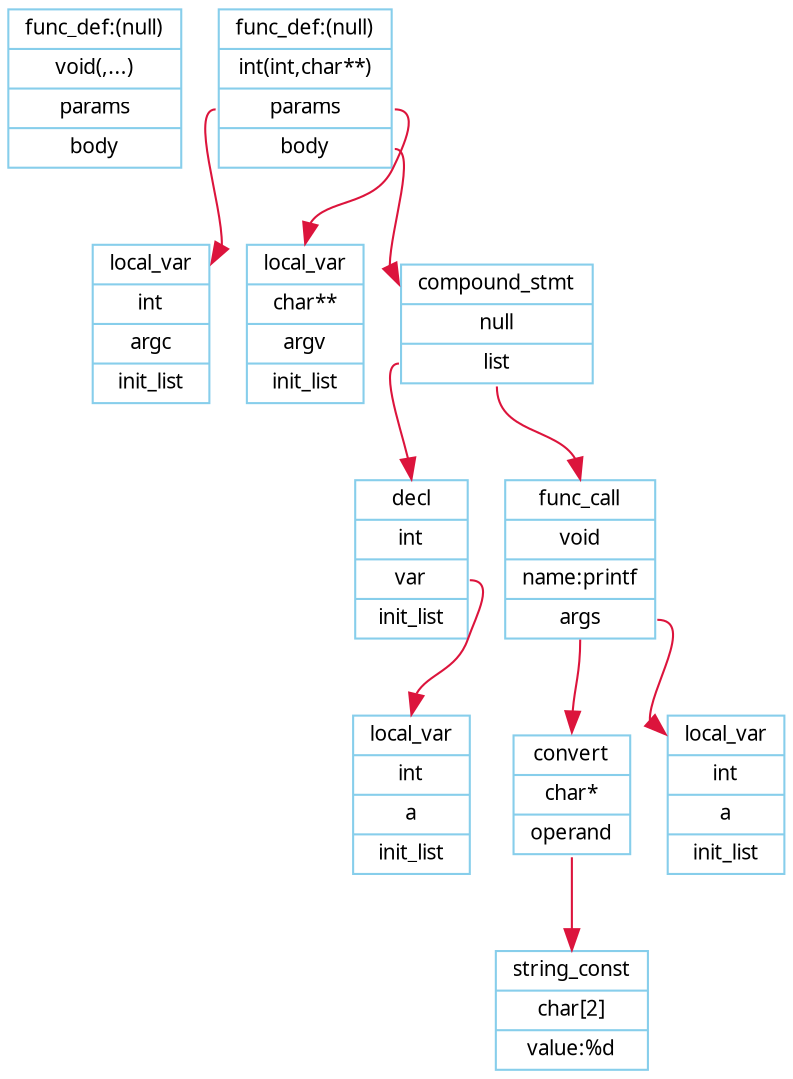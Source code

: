 digraph G {
node [fontname = "Verdana", fontsize = 10, color="skyblue", shape="record"];
edge [fontname = "Verdana", fontsize = 10, color="crimson", style="solid"];
P0[label="{<head>func_def:(null)|<type>void(,...)|<params>params|<body>body}"];
P1[label="{<head>func_def:(null)|<type>int(int,char**)|<params>params|<body>body}"];
P2[label="{<head>local_var|<type>int|<name>argc|<list>init_list}"];
P1:params -> P2:head
;P3[label="{<head>local_var|<type>char**|<name>argv|<list>init_list}"];
P1:params -> P3:head
;P4[label="{<head>compound_stmt|null|<list>list}"];
P5[label="{<head>decl|<type>int|<var>var|<init_list>init_list}"];
P6[label="{<head>local_var|<type>int|<name>a|<list>init_list}"];
P5:var -> P6:head
;P4:list -> P5:head
;P7[label="{<head>func_call|<type>void|name:printf|<args>args}"];
P8[label="{<head>convert|<type>char*|<operand>operand}"];
P9[label="{<head>string_const|<type>char[2]|value:%d}"];
P8:operand -> P9:head
;P7:args -> P8:head
;P10[label="{<head>local_var|<type>int|<name>a|<list>init_list}"];
P7:args -> P10:head
;P4:list -> P7:head
;P1:body -> P4:head
;}
